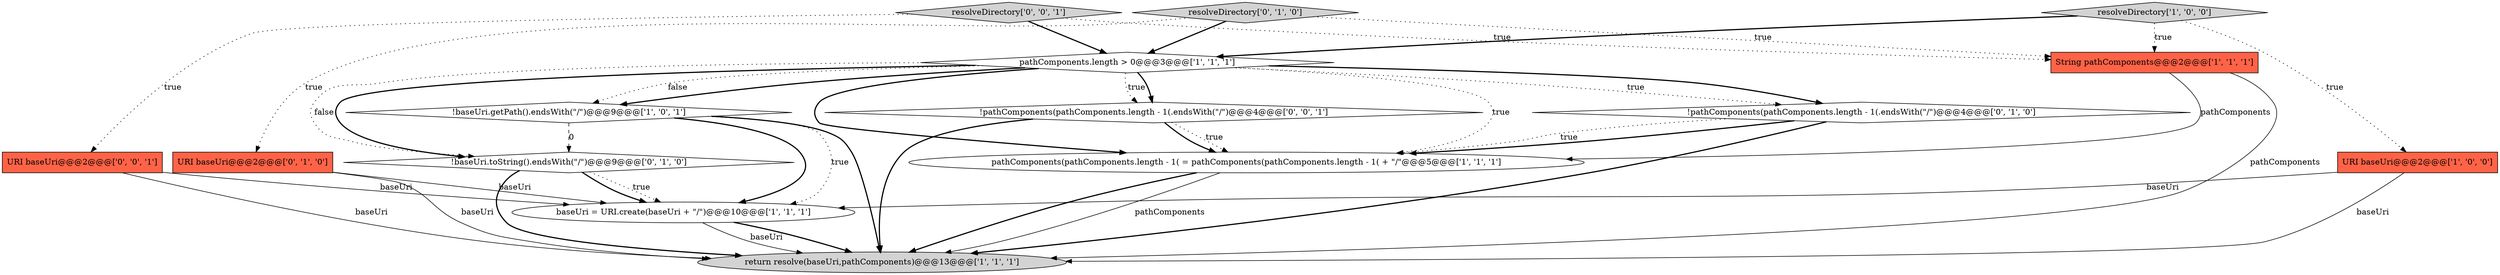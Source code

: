 digraph {
5 [style = filled, label = "pathComponents(pathComponents.length - 1( = pathComponents(pathComponents.length - 1( + \"/\"@@@5@@@['1', '1', '1']", fillcolor = white, shape = ellipse image = "AAA0AAABBB1BBB"];
3 [style = filled, label = "String pathComponents@@@2@@@['1', '1', '1']", fillcolor = tomato, shape = box image = "AAA0AAABBB1BBB"];
11 [style = filled, label = "!pathComponents(pathComponents.length - 1(.endsWith(\"/\")@@@4@@@['0', '1', '0']", fillcolor = white, shape = diamond image = "AAA1AAABBB2BBB"];
12 [style = filled, label = "URI baseUri@@@2@@@['0', '0', '1']", fillcolor = tomato, shape = box image = "AAA0AAABBB3BBB"];
4 [style = filled, label = "return resolve(baseUri,pathComponents)@@@13@@@['1', '1', '1']", fillcolor = lightgray, shape = ellipse image = "AAA0AAABBB1BBB"];
1 [style = filled, label = "URI baseUri@@@2@@@['1', '0', '0']", fillcolor = tomato, shape = box image = "AAA0AAABBB1BBB"];
14 [style = filled, label = "resolveDirectory['0', '0', '1']", fillcolor = lightgray, shape = diamond image = "AAA0AAABBB3BBB"];
13 [style = filled, label = "!pathComponents(pathComponents.length - 1(.endsWith(\"/\")@@@4@@@['0', '0', '1']", fillcolor = white, shape = diamond image = "AAA0AAABBB3BBB"];
9 [style = filled, label = "resolveDirectory['0', '1', '0']", fillcolor = lightgray, shape = diamond image = "AAA0AAABBB2BBB"];
2 [style = filled, label = "!baseUri.getPath().endsWith(\"/\")@@@9@@@['1', '0', '1']", fillcolor = white, shape = diamond image = "AAA0AAABBB1BBB"];
0 [style = filled, label = "pathComponents.length > 0@@@3@@@['1', '1', '1']", fillcolor = white, shape = diamond image = "AAA0AAABBB1BBB"];
7 [style = filled, label = "resolveDirectory['1', '0', '0']", fillcolor = lightgray, shape = diamond image = "AAA0AAABBB1BBB"];
6 [style = filled, label = "baseUri = URI.create(baseUri + \"/\")@@@10@@@['1', '1', '1']", fillcolor = white, shape = ellipse image = "AAA0AAABBB1BBB"];
10 [style = filled, label = "URI baseUri@@@2@@@['0', '1', '0']", fillcolor = tomato, shape = box image = "AAA0AAABBB2BBB"];
8 [style = filled, label = "!baseUri.toString().endsWith(\"/\")@@@9@@@['0', '1', '0']", fillcolor = white, shape = diamond image = "AAA1AAABBB2BBB"];
5->4 [style = solid, label="pathComponents"];
6->4 [style = solid, label="baseUri"];
11->4 [style = bold, label=""];
1->4 [style = solid, label="baseUri"];
2->4 [style = bold, label=""];
13->4 [style = bold, label=""];
6->4 [style = bold, label=""];
8->4 [style = bold, label=""];
0->2 [style = dotted, label="false"];
14->3 [style = dotted, label="true"];
8->6 [style = dotted, label="true"];
2->8 [style = dashed, label="0"];
10->6 [style = solid, label="baseUri"];
12->4 [style = solid, label="baseUri"];
2->6 [style = dotted, label="true"];
0->13 [style = dotted, label="true"];
7->1 [style = dotted, label="true"];
3->4 [style = solid, label="pathComponents"];
0->8 [style = bold, label=""];
8->6 [style = bold, label=""];
9->0 [style = bold, label=""];
14->0 [style = bold, label=""];
0->13 [style = bold, label=""];
14->12 [style = dotted, label="true"];
0->11 [style = bold, label=""];
5->4 [style = bold, label=""];
9->10 [style = dotted, label="true"];
0->5 [style = dotted, label="true"];
1->6 [style = solid, label="baseUri"];
3->5 [style = solid, label="pathComponents"];
10->4 [style = solid, label="baseUri"];
7->0 [style = bold, label=""];
0->11 [style = dotted, label="true"];
12->6 [style = solid, label="baseUri"];
0->8 [style = dotted, label="false"];
11->5 [style = bold, label=""];
2->6 [style = bold, label=""];
9->3 [style = dotted, label="true"];
13->5 [style = dotted, label="true"];
0->2 [style = bold, label=""];
0->5 [style = bold, label=""];
13->5 [style = bold, label=""];
7->3 [style = dotted, label="true"];
11->5 [style = dotted, label="true"];
}
